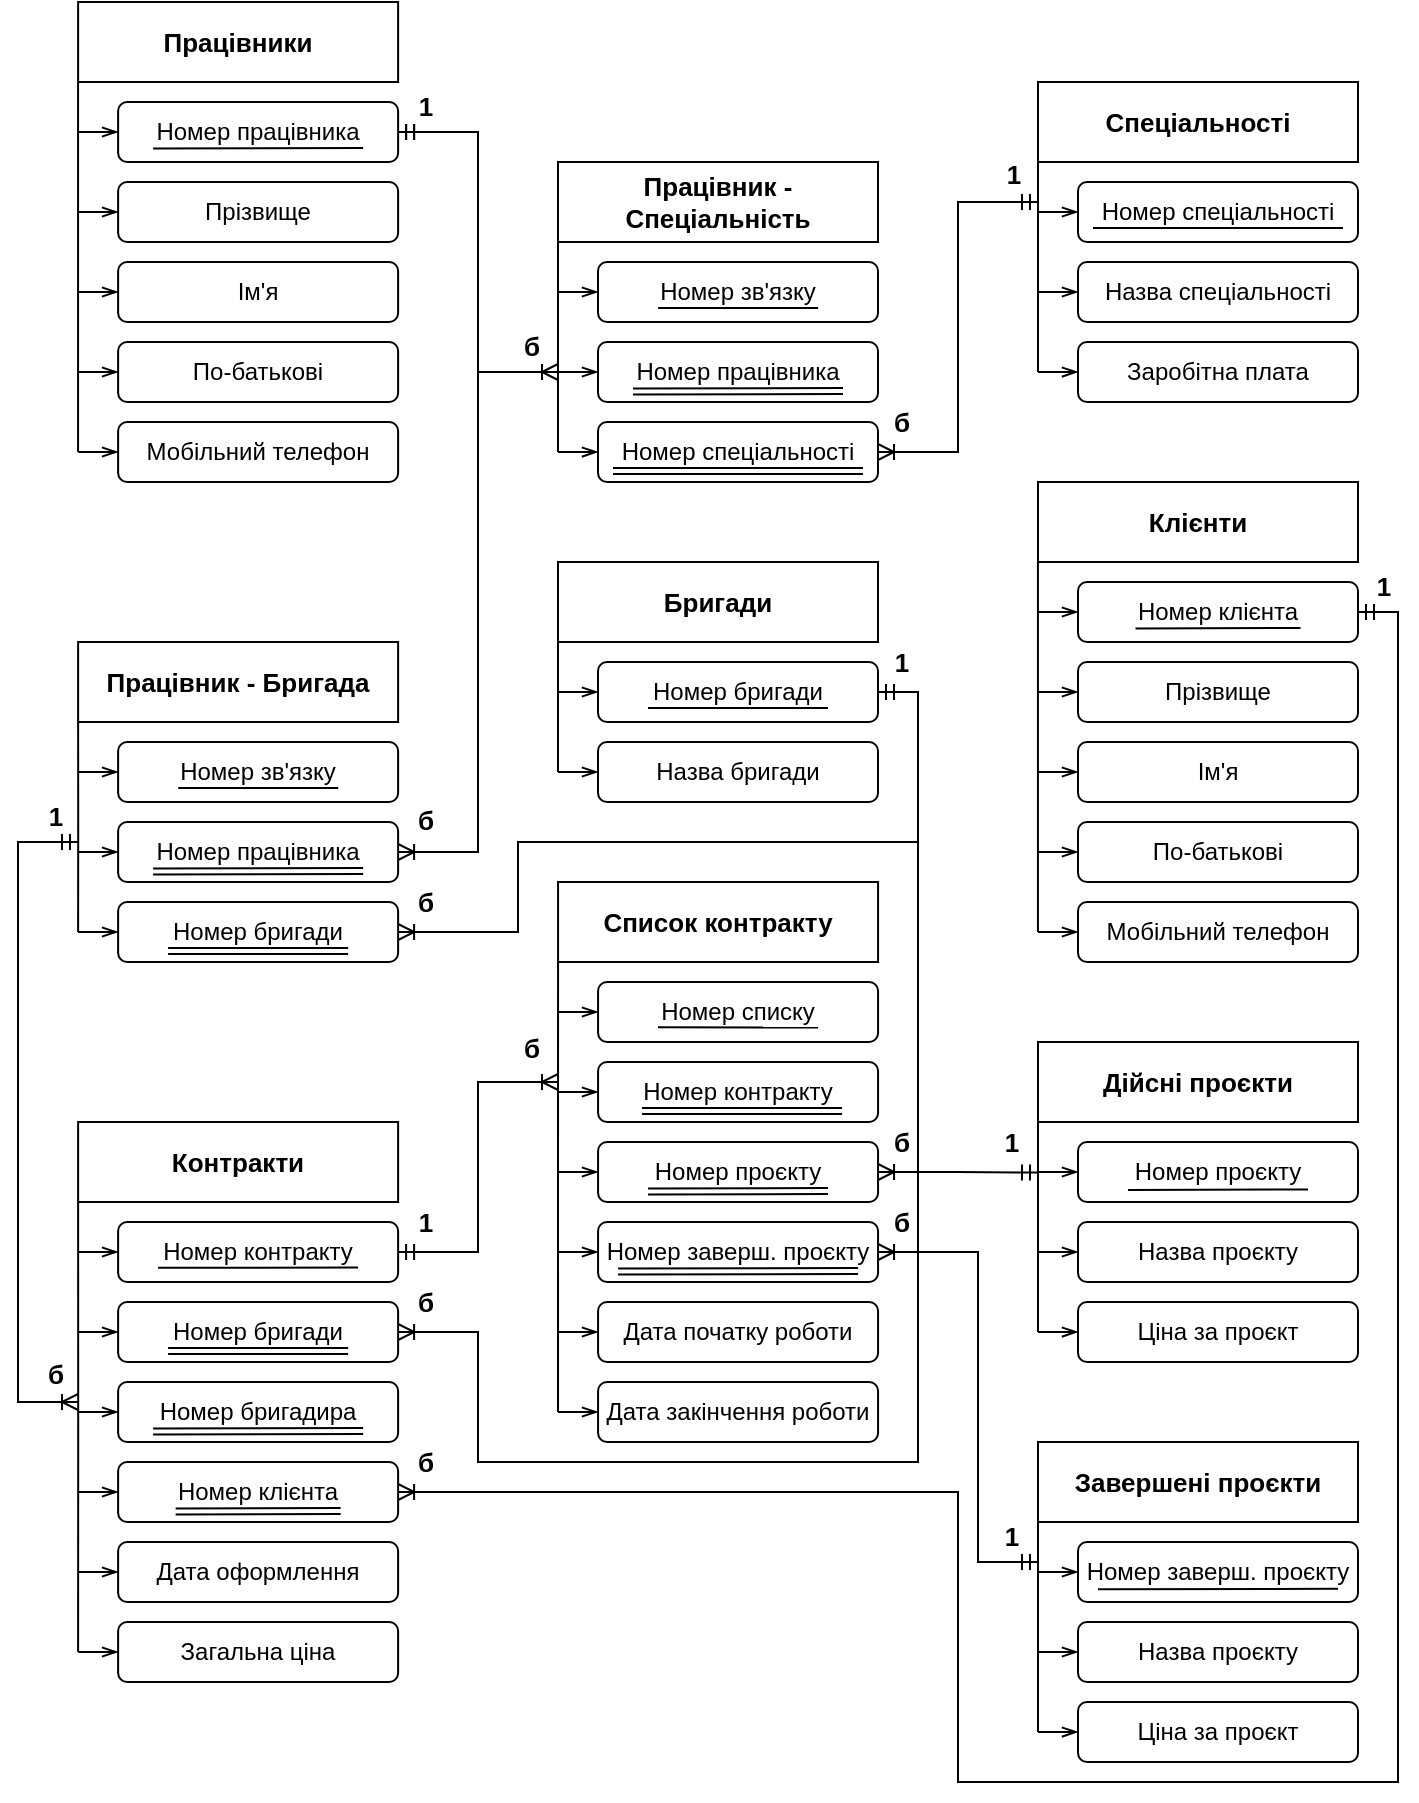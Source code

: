 <mxfile version="22.1.0" type="device">
  <diagram name="Страница — 1" id="eYkond1HZFH2eVywNNJw">
    <mxGraphModel dx="1183" dy="620" grid="1" gridSize="10" guides="1" tooltips="1" connect="1" arrows="1" fold="1" page="1" pageScale="1" pageWidth="827" pageHeight="1169" math="0" shadow="0">
      <root>
        <mxCell id="0" />
        <mxCell id="1" parent="0" />
        <mxCell id="aQD4BK5ffvHSCDFQBREc-1" style="edgeStyle=orthogonalEdgeStyle;rounded=0;orthogonalLoop=1;jettySize=auto;html=1;endArrow=none;endFill=0;" edge="1" parent="1">
          <mxGeometry relative="1" as="geometry">
            <mxPoint x="80.03" y="265" as="targetPoint" />
            <mxPoint x="80.03" y="80" as="sourcePoint" />
          </mxGeometry>
        </mxCell>
        <mxCell id="aQD4BK5ffvHSCDFQBREc-2" value="&lt;span style=&quot;font-size: 13px;&quot;&gt;&lt;b&gt;Працівники&lt;/b&gt;&lt;/span&gt;" style="rounded=0;whiteSpace=wrap;html=1;" vertex="1" parent="1">
          <mxGeometry x="80.06" y="40" width="160" height="40" as="geometry" />
        </mxCell>
        <mxCell id="aQD4BK5ffvHSCDFQBREc-3" style="edgeStyle=orthogonalEdgeStyle;rounded=0;orthogonalLoop=1;jettySize=auto;html=1;exitX=0;exitY=0.5;exitDx=0;exitDy=0;startArrow=openThin;startFill=0;endArrow=none;endFill=0;" edge="1" parent="1" source="aQD4BK5ffvHSCDFQBREc-4">
          <mxGeometry relative="1" as="geometry">
            <mxPoint x="80.06" y="105" as="targetPoint" />
          </mxGeometry>
        </mxCell>
        <mxCell id="aQD4BK5ffvHSCDFQBREc-152" style="edgeStyle=orthogonalEdgeStyle;rounded=0;orthogonalLoop=1;jettySize=auto;html=1;exitX=1;exitY=0.5;exitDx=0;exitDy=0;endArrow=ERoneToMany;endFill=0;startArrow=ERmandOne;startFill=0;" edge="1" parent="1" source="aQD4BK5ffvHSCDFQBREc-4">
          <mxGeometry relative="1" as="geometry">
            <mxPoint x="320" y="225" as="targetPoint" />
            <Array as="points">
              <mxPoint x="280" y="105" />
              <mxPoint x="280" y="225" />
            </Array>
          </mxGeometry>
        </mxCell>
        <mxCell id="aQD4BK5ffvHSCDFQBREc-167" style="edgeStyle=orthogonalEdgeStyle;rounded=0;orthogonalLoop=1;jettySize=auto;html=1;exitX=1;exitY=0.5;exitDx=0;exitDy=0;entryX=1;entryY=0.5;entryDx=0;entryDy=0;endArrow=ERoneToMany;endFill=0;startArrow=ERmandOne;startFill=0;" edge="1" parent="1" source="aQD4BK5ffvHSCDFQBREc-4" target="aQD4BK5ffvHSCDFQBREc-140">
          <mxGeometry relative="1" as="geometry">
            <Array as="points">
              <mxPoint x="280" y="105" />
              <mxPoint x="280" y="465" />
            </Array>
          </mxGeometry>
        </mxCell>
        <mxCell id="aQD4BK5ffvHSCDFQBREc-4" value="Номер працівника" style="rounded=1;whiteSpace=wrap;html=1;" vertex="1" parent="1">
          <mxGeometry x="100.06" y="90" width="140" height="30" as="geometry" />
        </mxCell>
        <mxCell id="aQD4BK5ffvHSCDFQBREc-5" style="edgeStyle=orthogonalEdgeStyle;rounded=0;orthogonalLoop=1;jettySize=auto;html=1;exitX=0;exitY=0.5;exitDx=0;exitDy=0;endArrow=none;endFill=0;startArrow=openThin;startFill=0;" edge="1" parent="1" source="aQD4BK5ffvHSCDFQBREc-6">
          <mxGeometry relative="1" as="geometry">
            <mxPoint x="80.06" y="145" as="targetPoint" />
          </mxGeometry>
        </mxCell>
        <mxCell id="aQD4BK5ffvHSCDFQBREc-6" value="Прізвище" style="rounded=1;whiteSpace=wrap;html=1;" vertex="1" parent="1">
          <mxGeometry x="100.06" y="130" width="140" height="30" as="geometry" />
        </mxCell>
        <mxCell id="aQD4BK5ffvHSCDFQBREc-7" style="edgeStyle=orthogonalEdgeStyle;rounded=0;orthogonalLoop=1;jettySize=auto;html=1;exitX=0;exitY=0.5;exitDx=0;exitDy=0;endArrow=none;endFill=0;startArrow=openThin;startFill=0;" edge="1" parent="1" source="aQD4BK5ffvHSCDFQBREc-8">
          <mxGeometry relative="1" as="geometry">
            <mxPoint x="80.03" y="185.276" as="targetPoint" />
          </mxGeometry>
        </mxCell>
        <mxCell id="aQD4BK5ffvHSCDFQBREc-8" value="Ім&#39;я" style="rounded=1;whiteSpace=wrap;html=1;" vertex="1" parent="1">
          <mxGeometry x="100.06" y="170" width="140" height="30" as="geometry" />
        </mxCell>
        <mxCell id="aQD4BK5ffvHSCDFQBREc-9" style="edgeStyle=orthogonalEdgeStyle;rounded=0;orthogonalLoop=1;jettySize=auto;html=1;exitX=0;exitY=0.5;exitDx=0;exitDy=0;startArrow=openThin;startFill=0;endArrow=none;endFill=0;" edge="1" parent="1" source="aQD4BK5ffvHSCDFQBREc-10">
          <mxGeometry relative="1" as="geometry">
            <mxPoint x="80.06" y="225.276" as="targetPoint" />
          </mxGeometry>
        </mxCell>
        <mxCell id="aQD4BK5ffvHSCDFQBREc-10" value="По-батькові" style="rounded=1;whiteSpace=wrap;html=1;" vertex="1" parent="1">
          <mxGeometry x="100.06" y="210" width="140" height="30" as="geometry" />
        </mxCell>
        <mxCell id="aQD4BK5ffvHSCDFQBREc-11" style="edgeStyle=orthogonalEdgeStyle;rounded=0;orthogonalLoop=1;jettySize=auto;html=1;exitX=0;exitY=0.5;exitDx=0;exitDy=0;startArrow=openThin;startFill=0;endArrow=none;endFill=0;" edge="1" parent="1">
          <mxGeometry relative="1" as="geometry">
            <mxPoint x="80.06" y="265.276" as="targetPoint" />
            <mxPoint x="100.06" y="265" as="sourcePoint" />
          </mxGeometry>
        </mxCell>
        <mxCell id="aQD4BK5ffvHSCDFQBREc-14" value="Мобільний телефон" style="rounded=1;whiteSpace=wrap;html=1;" vertex="1" parent="1">
          <mxGeometry x="100.06" y="250" width="140" height="30" as="geometry" />
        </mxCell>
        <mxCell id="aQD4BK5ffvHSCDFQBREc-17" value="" style="endArrow=none;html=1;rounded=0;" edge="1" parent="1">
          <mxGeometry width="50" height="50" relative="1" as="geometry">
            <mxPoint x="117.56" y="113.23" as="sourcePoint" />
            <mxPoint x="222.56" y="113" as="targetPoint" />
          </mxGeometry>
        </mxCell>
        <mxCell id="aQD4BK5ffvHSCDFQBREc-19" style="edgeStyle=orthogonalEdgeStyle;rounded=0;orthogonalLoop=1;jettySize=auto;html=1;exitX=0;exitY=1;exitDx=0;exitDy=0;endArrow=none;endFill=0;" edge="1" parent="1" source="aQD4BK5ffvHSCDFQBREc-20">
          <mxGeometry relative="1" as="geometry">
            <mxPoint x="320.0" y="425" as="targetPoint" />
            <mxPoint x="320.0" y="355" as="sourcePoint" />
          </mxGeometry>
        </mxCell>
        <mxCell id="aQD4BK5ffvHSCDFQBREc-20" value="&lt;font size=&quot;1&quot; style=&quot;&quot;&gt;&lt;b style=&quot;font-size: 13px;&quot;&gt;Бригади&lt;/b&gt;&lt;/font&gt;" style="rounded=0;whiteSpace=wrap;html=1;" vertex="1" parent="1">
          <mxGeometry x="320.0" y="320" width="160" height="40" as="geometry" />
        </mxCell>
        <mxCell id="aQD4BK5ffvHSCDFQBREc-21" style="edgeStyle=orthogonalEdgeStyle;rounded=0;orthogonalLoop=1;jettySize=auto;html=1;exitX=0;exitY=0.5;exitDx=0;exitDy=0;startArrow=openThin;startFill=0;endArrow=none;endFill=0;" edge="1" parent="1" source="aQD4BK5ffvHSCDFQBREc-22">
          <mxGeometry relative="1" as="geometry">
            <mxPoint x="320.0" y="385" as="targetPoint" />
          </mxGeometry>
        </mxCell>
        <mxCell id="aQD4BK5ffvHSCDFQBREc-22" value="Номер бригади" style="rounded=1;whiteSpace=wrap;html=1;" vertex="1" parent="1">
          <mxGeometry x="340.0" y="370" width="140" height="30" as="geometry" />
        </mxCell>
        <mxCell id="aQD4BK5ffvHSCDFQBREc-23" style="edgeStyle=orthogonalEdgeStyle;rounded=0;orthogonalLoop=1;jettySize=auto;html=1;exitX=0;exitY=0.5;exitDx=0;exitDy=0;endArrow=none;endFill=0;startArrow=openThin;startFill=0;" edge="1" parent="1" source="aQD4BK5ffvHSCDFQBREc-24">
          <mxGeometry relative="1" as="geometry">
            <mxPoint x="320.0" y="425" as="targetPoint" />
          </mxGeometry>
        </mxCell>
        <mxCell id="aQD4BK5ffvHSCDFQBREc-24" value="Назва бригади" style="rounded=1;whiteSpace=wrap;html=1;" vertex="1" parent="1">
          <mxGeometry x="340.0" y="410" width="140" height="30" as="geometry" />
        </mxCell>
        <mxCell id="aQD4BK5ffvHSCDFQBREc-25" value="" style="endArrow=none;html=1;rounded=0;" edge="1" parent="1">
          <mxGeometry width="50" height="50" relative="1" as="geometry">
            <mxPoint x="365.01" y="393" as="sourcePoint" />
            <mxPoint x="455" y="393" as="targetPoint" />
          </mxGeometry>
        </mxCell>
        <mxCell id="aQD4BK5ffvHSCDFQBREc-27" style="edgeStyle=orthogonalEdgeStyle;rounded=0;orthogonalLoop=1;jettySize=auto;html=1;endArrow=none;endFill=0;" edge="1" parent="1">
          <mxGeometry relative="1" as="geometry">
            <mxPoint x="559.97" y="505" as="targetPoint" />
            <mxPoint x="559.97" y="320" as="sourcePoint" />
          </mxGeometry>
        </mxCell>
        <mxCell id="aQD4BK5ffvHSCDFQBREc-28" value="&lt;span style=&quot;font-size: 13px;&quot;&gt;&lt;b&gt;Клієнти&lt;/b&gt;&lt;/span&gt;" style="rounded=0;whiteSpace=wrap;html=1;" vertex="1" parent="1">
          <mxGeometry x="560" y="280" width="160" height="40" as="geometry" />
        </mxCell>
        <mxCell id="aQD4BK5ffvHSCDFQBREc-29" style="edgeStyle=orthogonalEdgeStyle;rounded=0;orthogonalLoop=1;jettySize=auto;html=1;exitX=0;exitY=0.5;exitDx=0;exitDy=0;startArrow=openThin;startFill=0;endArrow=none;endFill=0;" edge="1" source="aQD4BK5ffvHSCDFQBREc-30" parent="1">
          <mxGeometry relative="1" as="geometry">
            <mxPoint x="560" y="345" as="targetPoint" />
          </mxGeometry>
        </mxCell>
        <mxCell id="aQD4BK5ffvHSCDFQBREc-30" value="Номер клієнта" style="rounded=1;whiteSpace=wrap;html=1;" vertex="1" parent="1">
          <mxGeometry x="580" y="330" width="140" height="30" as="geometry" />
        </mxCell>
        <mxCell id="aQD4BK5ffvHSCDFQBREc-31" style="edgeStyle=orthogonalEdgeStyle;rounded=0;orthogonalLoop=1;jettySize=auto;html=1;exitX=0;exitY=0.5;exitDx=0;exitDy=0;endArrow=none;endFill=0;startArrow=openThin;startFill=0;" edge="1" source="aQD4BK5ffvHSCDFQBREc-32" parent="1">
          <mxGeometry relative="1" as="geometry">
            <mxPoint x="560" y="385" as="targetPoint" />
          </mxGeometry>
        </mxCell>
        <mxCell id="aQD4BK5ffvHSCDFQBREc-32" value="Прізвище" style="rounded=1;whiteSpace=wrap;html=1;" vertex="1" parent="1">
          <mxGeometry x="580" y="370" width="140" height="30" as="geometry" />
        </mxCell>
        <mxCell id="aQD4BK5ffvHSCDFQBREc-33" style="edgeStyle=orthogonalEdgeStyle;rounded=0;orthogonalLoop=1;jettySize=auto;html=1;exitX=0;exitY=0.5;exitDx=0;exitDy=0;endArrow=none;endFill=0;startArrow=openThin;startFill=0;" edge="1" source="aQD4BK5ffvHSCDFQBREc-34" parent="1">
          <mxGeometry relative="1" as="geometry">
            <mxPoint x="559.97" y="425.276" as="targetPoint" />
          </mxGeometry>
        </mxCell>
        <mxCell id="aQD4BK5ffvHSCDFQBREc-34" value="Ім&#39;я" style="rounded=1;whiteSpace=wrap;html=1;" vertex="1" parent="1">
          <mxGeometry x="580" y="410" width="140" height="30" as="geometry" />
        </mxCell>
        <mxCell id="aQD4BK5ffvHSCDFQBREc-35" style="edgeStyle=orthogonalEdgeStyle;rounded=0;orthogonalLoop=1;jettySize=auto;html=1;exitX=0;exitY=0.5;exitDx=0;exitDy=0;startArrow=openThin;startFill=0;endArrow=none;endFill=0;" edge="1" source="aQD4BK5ffvHSCDFQBREc-36" parent="1">
          <mxGeometry relative="1" as="geometry">
            <mxPoint x="560" y="465.276" as="targetPoint" />
          </mxGeometry>
        </mxCell>
        <mxCell id="aQD4BK5ffvHSCDFQBREc-36" value="По-батькові" style="rounded=1;whiteSpace=wrap;html=1;" vertex="1" parent="1">
          <mxGeometry x="580" y="450" width="140" height="30" as="geometry" />
        </mxCell>
        <mxCell id="aQD4BK5ffvHSCDFQBREc-37" style="edgeStyle=orthogonalEdgeStyle;rounded=0;orthogonalLoop=1;jettySize=auto;html=1;exitX=0;exitY=0.5;exitDx=0;exitDy=0;startArrow=openThin;startFill=0;endArrow=none;endFill=0;" edge="1" parent="1">
          <mxGeometry relative="1" as="geometry">
            <mxPoint x="560" y="505.276" as="targetPoint" />
            <mxPoint x="580" y="505" as="sourcePoint" />
          </mxGeometry>
        </mxCell>
        <mxCell id="aQD4BK5ffvHSCDFQBREc-38" value="Мобільний телефон" style="rounded=1;whiteSpace=wrap;html=1;" vertex="1" parent="1">
          <mxGeometry x="580" y="490" width="140" height="30" as="geometry" />
        </mxCell>
        <mxCell id="aQD4BK5ffvHSCDFQBREc-39" value="" style="endArrow=none;html=1;rounded=0;" edge="1" parent="1">
          <mxGeometry width="50" height="50" relative="1" as="geometry">
            <mxPoint x="608.75" y="353.23" as="sourcePoint" />
            <mxPoint x="691.25" y="353" as="targetPoint" />
          </mxGeometry>
        </mxCell>
        <mxCell id="aQD4BK5ffvHSCDFQBREc-40" style="edgeStyle=orthogonalEdgeStyle;rounded=0;orthogonalLoop=1;jettySize=auto;html=1;exitX=0;exitY=1;exitDx=0;exitDy=0;endArrow=none;endFill=0;" edge="1" source="aQD4BK5ffvHSCDFQBREc-41" parent="1">
          <mxGeometry relative="1" as="geometry">
            <mxPoint x="560" y="225" as="targetPoint" />
            <mxPoint x="560" y="115" as="sourcePoint" />
          </mxGeometry>
        </mxCell>
        <mxCell id="aQD4BK5ffvHSCDFQBREc-41" value="&lt;font size=&quot;1&quot; style=&quot;&quot;&gt;&lt;b style=&quot;font-size: 13px;&quot;&gt;Спеціальності&lt;/b&gt;&lt;/font&gt;" style="rounded=0;whiteSpace=wrap;html=1;" vertex="1" parent="1">
          <mxGeometry x="560.0" y="80" width="160" height="40" as="geometry" />
        </mxCell>
        <mxCell id="aQD4BK5ffvHSCDFQBREc-42" style="edgeStyle=orthogonalEdgeStyle;rounded=0;orthogonalLoop=1;jettySize=auto;html=1;exitX=0;exitY=0.5;exitDx=0;exitDy=0;startArrow=openThin;startFill=0;endArrow=none;endFill=0;" edge="1" source="aQD4BK5ffvHSCDFQBREc-43" parent="1">
          <mxGeometry relative="1" as="geometry">
            <mxPoint x="560.0" y="145" as="targetPoint" />
          </mxGeometry>
        </mxCell>
        <mxCell id="aQD4BK5ffvHSCDFQBREc-43" value="Номер спеціальності" style="rounded=1;whiteSpace=wrap;html=1;" vertex="1" parent="1">
          <mxGeometry x="580.0" y="130" width="140" height="30" as="geometry" />
        </mxCell>
        <mxCell id="aQD4BK5ffvHSCDFQBREc-44" style="edgeStyle=orthogonalEdgeStyle;rounded=0;orthogonalLoop=1;jettySize=auto;html=1;exitX=0;exitY=0.5;exitDx=0;exitDy=0;endArrow=none;endFill=0;startArrow=openThin;startFill=0;" edge="1" source="aQD4BK5ffvHSCDFQBREc-45" parent="1">
          <mxGeometry relative="1" as="geometry">
            <mxPoint x="560.0" y="185" as="targetPoint" />
          </mxGeometry>
        </mxCell>
        <mxCell id="aQD4BK5ffvHSCDFQBREc-45" value="Назва спеціальності" style="rounded=1;whiteSpace=wrap;html=1;" vertex="1" parent="1">
          <mxGeometry x="580.0" y="170" width="140" height="30" as="geometry" />
        </mxCell>
        <mxCell id="aQD4BK5ffvHSCDFQBREc-46" value="" style="endArrow=none;html=1;rounded=0;" edge="1" parent="1">
          <mxGeometry width="50" height="50" relative="1" as="geometry">
            <mxPoint x="587.5" y="153" as="sourcePoint" />
            <mxPoint x="712.5" y="153" as="targetPoint" />
          </mxGeometry>
        </mxCell>
        <mxCell id="aQD4BK5ffvHSCDFQBREc-48" style="edgeStyle=orthogonalEdgeStyle;rounded=0;orthogonalLoop=1;jettySize=auto;html=1;exitX=0;exitY=0.5;exitDx=0;exitDy=0;endArrow=none;endFill=0;startArrow=openThin;startFill=0;" edge="1" parent="1" source="aQD4BK5ffvHSCDFQBREc-47">
          <mxGeometry relative="1" as="geometry">
            <mxPoint x="560" y="225.048" as="targetPoint" />
          </mxGeometry>
        </mxCell>
        <mxCell id="aQD4BK5ffvHSCDFQBREc-47" value="Заробітна плата" style="rounded=1;whiteSpace=wrap;html=1;" vertex="1" parent="1">
          <mxGeometry x="580.0" y="210" width="140" height="30" as="geometry" />
        </mxCell>
        <mxCell id="aQD4BK5ffvHSCDFQBREc-49" style="edgeStyle=orthogonalEdgeStyle;rounded=0;orthogonalLoop=1;jettySize=auto;html=1;endArrow=none;endFill=0;exitX=0;exitY=1;exitDx=0;exitDy=0;" edge="1" parent="1" source="aQD4BK5ffvHSCDFQBREc-50">
          <mxGeometry relative="1" as="geometry">
            <mxPoint x="80.05" y="865" as="targetPoint" />
            <mxPoint x="80.03" y="635" as="sourcePoint" />
          </mxGeometry>
        </mxCell>
        <mxCell id="aQD4BK5ffvHSCDFQBREc-50" value="&lt;span style=&quot;font-size: 13px;&quot;&gt;&lt;b&gt;Контракти&lt;/b&gt;&lt;/span&gt;" style="rounded=0;whiteSpace=wrap;html=1;" vertex="1" parent="1">
          <mxGeometry x="80.06" y="600" width="160" height="40" as="geometry" />
        </mxCell>
        <mxCell id="aQD4BK5ffvHSCDFQBREc-51" style="edgeStyle=orthogonalEdgeStyle;rounded=0;orthogonalLoop=1;jettySize=auto;html=1;exitX=0;exitY=0.5;exitDx=0;exitDy=0;startArrow=openThin;startFill=0;endArrow=none;endFill=0;" edge="1" source="aQD4BK5ffvHSCDFQBREc-52" parent="1">
          <mxGeometry relative="1" as="geometry">
            <mxPoint x="80.06" y="665" as="targetPoint" />
          </mxGeometry>
        </mxCell>
        <mxCell id="aQD4BK5ffvHSCDFQBREc-171" style="edgeStyle=orthogonalEdgeStyle;rounded=0;orthogonalLoop=1;jettySize=auto;html=1;exitX=1;exitY=0.5;exitDx=0;exitDy=0;endArrow=ERoneToMany;endFill=0;startArrow=ERmandOne;startFill=0;" edge="1" parent="1" source="aQD4BK5ffvHSCDFQBREc-52">
          <mxGeometry relative="1" as="geometry">
            <mxPoint x="320" y="580" as="targetPoint" />
            <Array as="points">
              <mxPoint x="280" y="665" />
              <mxPoint x="280" y="580" />
            </Array>
          </mxGeometry>
        </mxCell>
        <mxCell id="aQD4BK5ffvHSCDFQBREc-52" value="Номер контракту" style="rounded=1;whiteSpace=wrap;html=1;" vertex="1" parent="1">
          <mxGeometry x="100.06" y="650" width="140" height="30" as="geometry" />
        </mxCell>
        <mxCell id="aQD4BK5ffvHSCDFQBREc-53" style="edgeStyle=orthogonalEdgeStyle;rounded=0;orthogonalLoop=1;jettySize=auto;html=1;exitX=0;exitY=0.5;exitDx=0;exitDy=0;endArrow=none;endFill=0;startArrow=openThin;startFill=0;" edge="1" source="aQD4BK5ffvHSCDFQBREc-54" parent="1">
          <mxGeometry relative="1" as="geometry">
            <mxPoint x="80.06" y="705" as="targetPoint" />
          </mxGeometry>
        </mxCell>
        <mxCell id="aQD4BK5ffvHSCDFQBREc-169" style="edgeStyle=orthogonalEdgeStyle;rounded=0;orthogonalLoop=1;jettySize=auto;html=1;startArrow=ERoneToMany;startFill=0;endArrow=ERmandOne;endFill=0;" edge="1" parent="1">
          <mxGeometry relative="1" as="geometry">
            <mxPoint x="80" y="460" as="targetPoint" />
            <mxPoint x="80" y="740" as="sourcePoint" />
            <Array as="points">
              <mxPoint x="50" y="740" />
              <mxPoint x="50" y="460" />
            </Array>
          </mxGeometry>
        </mxCell>
        <mxCell id="aQD4BK5ffvHSCDFQBREc-170" style="edgeStyle=orthogonalEdgeStyle;rounded=0;orthogonalLoop=1;jettySize=auto;html=1;exitX=1;exitY=0.5;exitDx=0;exitDy=0;endArrow=ERmandOne;endFill=0;startArrow=ERoneToMany;startFill=0;entryX=1;entryY=0.5;entryDx=0;entryDy=0;" edge="1" parent="1" source="aQD4BK5ffvHSCDFQBREc-54" target="aQD4BK5ffvHSCDFQBREc-22">
          <mxGeometry relative="1" as="geometry">
            <mxPoint x="320" y="380" as="targetPoint" />
            <Array as="points">
              <mxPoint x="280" y="705" />
              <mxPoint x="280" y="770" />
              <mxPoint x="500" y="770" />
              <mxPoint x="500" y="385" />
            </Array>
          </mxGeometry>
        </mxCell>
        <mxCell id="aQD4BK5ffvHSCDFQBREc-54" value="Номер бригади" style="rounded=1;whiteSpace=wrap;html=1;" vertex="1" parent="1">
          <mxGeometry x="100.06" y="690" width="140" height="30" as="geometry" />
        </mxCell>
        <mxCell id="aQD4BK5ffvHSCDFQBREc-55" style="edgeStyle=orthogonalEdgeStyle;rounded=0;orthogonalLoop=1;jettySize=auto;html=1;exitX=0;exitY=0.5;exitDx=0;exitDy=0;endArrow=none;endFill=0;startArrow=openThin;startFill=0;" edge="1" source="aQD4BK5ffvHSCDFQBREc-56" parent="1">
          <mxGeometry relative="1" as="geometry">
            <mxPoint x="80.03" y="745.276" as="targetPoint" />
          </mxGeometry>
        </mxCell>
        <mxCell id="aQD4BK5ffvHSCDFQBREc-56" value="Номер бригадира" style="rounded=1;whiteSpace=wrap;html=1;" vertex="1" parent="1">
          <mxGeometry x="100.06" y="730" width="140" height="30" as="geometry" />
        </mxCell>
        <mxCell id="aQD4BK5ffvHSCDFQBREc-57" style="edgeStyle=orthogonalEdgeStyle;rounded=0;orthogonalLoop=1;jettySize=auto;html=1;exitX=0;exitY=0.5;exitDx=0;exitDy=0;startArrow=openThin;startFill=0;endArrow=none;endFill=0;" edge="1" source="aQD4BK5ffvHSCDFQBREc-58" parent="1">
          <mxGeometry relative="1" as="geometry">
            <mxPoint x="80.06" y="785.276" as="targetPoint" />
          </mxGeometry>
        </mxCell>
        <mxCell id="aQD4BK5ffvHSCDFQBREc-175" style="edgeStyle=orthogonalEdgeStyle;rounded=0;orthogonalLoop=1;jettySize=auto;html=1;exitX=1;exitY=0.5;exitDx=0;exitDy=0;entryX=1;entryY=0.5;entryDx=0;entryDy=0;startArrow=ERoneToMany;startFill=0;endArrow=ERmandOne;endFill=0;" edge="1" parent="1" source="aQD4BK5ffvHSCDFQBREc-58" target="aQD4BK5ffvHSCDFQBREc-30">
          <mxGeometry relative="1" as="geometry">
            <Array as="points">
              <mxPoint x="520" y="785" />
              <mxPoint x="520" y="930" />
              <mxPoint x="740" y="930" />
              <mxPoint x="740" y="345" />
            </Array>
          </mxGeometry>
        </mxCell>
        <mxCell id="aQD4BK5ffvHSCDFQBREc-58" value="Номер клієнта" style="rounded=1;whiteSpace=wrap;html=1;" vertex="1" parent="1">
          <mxGeometry x="100.06" y="770" width="140" height="30" as="geometry" />
        </mxCell>
        <mxCell id="aQD4BK5ffvHSCDFQBREc-59" style="edgeStyle=orthogonalEdgeStyle;rounded=0;orthogonalLoop=1;jettySize=auto;html=1;exitX=0;exitY=0.5;exitDx=0;exitDy=0;startArrow=openThin;startFill=0;endArrow=none;endFill=0;" edge="1" parent="1">
          <mxGeometry relative="1" as="geometry">
            <mxPoint x="80.06" y="825.276" as="targetPoint" />
            <mxPoint x="100.06" y="825" as="sourcePoint" />
          </mxGeometry>
        </mxCell>
        <mxCell id="aQD4BK5ffvHSCDFQBREc-60" value="Дата оформлення" style="rounded=1;whiteSpace=wrap;html=1;" vertex="1" parent="1">
          <mxGeometry x="100.06" y="810" width="140" height="30" as="geometry" />
        </mxCell>
        <mxCell id="aQD4BK5ffvHSCDFQBREc-61" value="" style="endArrow=none;html=1;rounded=0;" edge="1" parent="1">
          <mxGeometry width="50" height="50" relative="1" as="geometry">
            <mxPoint x="120.06" y="672.83" as="sourcePoint" />
            <mxPoint x="220.06" y="672.8" as="targetPoint" />
          </mxGeometry>
        </mxCell>
        <mxCell id="aQD4BK5ffvHSCDFQBREc-62" value="" style="endArrow=none;html=1;rounded=0;" edge="1" parent="1">
          <mxGeometry width="50" height="50" relative="1" as="geometry">
            <mxPoint x="125.06" y="713" as="sourcePoint" />
            <mxPoint x="215.05" y="713" as="targetPoint" />
          </mxGeometry>
        </mxCell>
        <mxCell id="aQD4BK5ffvHSCDFQBREc-63" value="" style="endArrow=none;html=1;rounded=0;" edge="1" parent="1">
          <mxGeometry width="50" height="50" relative="1" as="geometry">
            <mxPoint x="125.06" y="716" as="sourcePoint" />
            <mxPoint x="215.05" y="716" as="targetPoint" />
          </mxGeometry>
        </mxCell>
        <mxCell id="aQD4BK5ffvHSCDFQBREc-64" value="" style="endArrow=none;html=1;rounded=0;" edge="1" parent="1">
          <mxGeometry width="50" height="50" relative="1" as="geometry">
            <mxPoint x="117.56" y="753.23" as="sourcePoint" />
            <mxPoint x="222.56" y="753" as="targetPoint" />
          </mxGeometry>
        </mxCell>
        <mxCell id="aQD4BK5ffvHSCDFQBREc-65" value="" style="endArrow=none;html=1;rounded=0;" edge="1" parent="1">
          <mxGeometry width="50" height="50" relative="1" as="geometry">
            <mxPoint x="117.56" y="756.23" as="sourcePoint" />
            <mxPoint x="222.56" y="756" as="targetPoint" />
          </mxGeometry>
        </mxCell>
        <mxCell id="aQD4BK5ffvHSCDFQBREc-66" value="" style="endArrow=none;html=1;rounded=0;" edge="1" parent="1">
          <mxGeometry width="50" height="50" relative="1" as="geometry">
            <mxPoint x="128.81" y="793.23" as="sourcePoint" />
            <mxPoint x="211.31" y="793" as="targetPoint" />
          </mxGeometry>
        </mxCell>
        <mxCell id="aQD4BK5ffvHSCDFQBREc-67" value="" style="endArrow=none;html=1;rounded=0;" edge="1" parent="1">
          <mxGeometry width="50" height="50" relative="1" as="geometry">
            <mxPoint x="128.81" y="796.23" as="sourcePoint" />
            <mxPoint x="211.31" y="796" as="targetPoint" />
          </mxGeometry>
        </mxCell>
        <mxCell id="aQD4BK5ffvHSCDFQBREc-70" style="edgeStyle=orthogonalEdgeStyle;rounded=0;orthogonalLoop=1;jettySize=auto;html=1;exitX=0;exitY=0.5;exitDx=0;exitDy=0;endArrow=none;endFill=0;startArrow=openThin;startFill=0;" edge="1" parent="1" source="aQD4BK5ffvHSCDFQBREc-68">
          <mxGeometry relative="1" as="geometry">
            <mxPoint x="80.05" y="865.2" as="targetPoint" />
          </mxGeometry>
        </mxCell>
        <mxCell id="aQD4BK5ffvHSCDFQBREc-68" value="Загальна ціна" style="rounded=1;whiteSpace=wrap;html=1;" vertex="1" parent="1">
          <mxGeometry x="100.06" y="850" width="140" height="30" as="geometry" />
        </mxCell>
        <mxCell id="aQD4BK5ffvHSCDFQBREc-71" style="edgeStyle=orthogonalEdgeStyle;rounded=0;orthogonalLoop=1;jettySize=auto;html=1;endArrow=none;endFill=0;exitX=0;exitY=1;exitDx=0;exitDy=0;" edge="1" source="aQD4BK5ffvHSCDFQBREc-72" parent="1">
          <mxGeometry relative="1" as="geometry">
            <mxPoint x="320.02" y="745" as="targetPoint" />
            <mxPoint x="320" y="515" as="sourcePoint" />
          </mxGeometry>
        </mxCell>
        <mxCell id="aQD4BK5ffvHSCDFQBREc-72" value="&lt;span style=&quot;font-size: 13px;&quot;&gt;&lt;b&gt;Список контракту&lt;/b&gt;&lt;/span&gt;" style="rounded=0;whiteSpace=wrap;html=1;" vertex="1" parent="1">
          <mxGeometry x="320.03" y="480" width="160" height="40" as="geometry" />
        </mxCell>
        <mxCell id="aQD4BK5ffvHSCDFQBREc-73" style="edgeStyle=orthogonalEdgeStyle;rounded=0;orthogonalLoop=1;jettySize=auto;html=1;exitX=0;exitY=0.5;exitDx=0;exitDy=0;startArrow=openThin;startFill=0;endArrow=none;endFill=0;" edge="1" source="aQD4BK5ffvHSCDFQBREc-74" parent="1">
          <mxGeometry relative="1" as="geometry">
            <mxPoint x="320.03" y="545" as="targetPoint" />
          </mxGeometry>
        </mxCell>
        <mxCell id="aQD4BK5ffvHSCDFQBREc-74" value="Номер списку" style="rounded=1;whiteSpace=wrap;html=1;" vertex="1" parent="1">
          <mxGeometry x="340.03" y="530" width="140" height="30" as="geometry" />
        </mxCell>
        <mxCell id="aQD4BK5ffvHSCDFQBREc-75" style="edgeStyle=orthogonalEdgeStyle;rounded=0;orthogonalLoop=1;jettySize=auto;html=1;exitX=0;exitY=0.5;exitDx=0;exitDy=0;endArrow=none;endFill=0;startArrow=openThin;startFill=0;" edge="1" source="aQD4BK5ffvHSCDFQBREc-76" parent="1">
          <mxGeometry relative="1" as="geometry">
            <mxPoint x="320.03" y="585" as="targetPoint" />
          </mxGeometry>
        </mxCell>
        <mxCell id="aQD4BK5ffvHSCDFQBREc-76" value="Номер контракту" style="rounded=1;whiteSpace=wrap;html=1;" vertex="1" parent="1">
          <mxGeometry x="340.03" y="570" width="140" height="30" as="geometry" />
        </mxCell>
        <mxCell id="aQD4BK5ffvHSCDFQBREc-77" style="edgeStyle=orthogonalEdgeStyle;rounded=0;orthogonalLoop=1;jettySize=auto;html=1;exitX=0;exitY=0.5;exitDx=0;exitDy=0;endArrow=none;endFill=0;startArrow=openThin;startFill=0;" edge="1" source="aQD4BK5ffvHSCDFQBREc-78" parent="1">
          <mxGeometry relative="1" as="geometry">
            <mxPoint x="320" y="625.276" as="targetPoint" />
          </mxGeometry>
        </mxCell>
        <mxCell id="aQD4BK5ffvHSCDFQBREc-172" style="edgeStyle=orthogonalEdgeStyle;rounded=0;orthogonalLoop=1;jettySize=auto;html=1;exitX=1;exitY=0.5;exitDx=0;exitDy=0;endArrow=ERmandOne;endFill=0;startArrow=ERoneToMany;startFill=0;" edge="1" parent="1" source="aQD4BK5ffvHSCDFQBREc-78">
          <mxGeometry relative="1" as="geometry">
            <mxPoint x="560" y="625.286" as="targetPoint" />
          </mxGeometry>
        </mxCell>
        <mxCell id="aQD4BK5ffvHSCDFQBREc-78" value="Номер проєкту" style="rounded=1;whiteSpace=wrap;html=1;" vertex="1" parent="1">
          <mxGeometry x="340.03" y="610" width="140" height="30" as="geometry" />
        </mxCell>
        <mxCell id="aQD4BK5ffvHSCDFQBREc-79" style="edgeStyle=orthogonalEdgeStyle;rounded=0;orthogonalLoop=1;jettySize=auto;html=1;exitX=0;exitY=0.5;exitDx=0;exitDy=0;startArrow=openThin;startFill=0;endArrow=none;endFill=0;" edge="1" source="aQD4BK5ffvHSCDFQBREc-80" parent="1">
          <mxGeometry relative="1" as="geometry">
            <mxPoint x="320.03" y="665.276" as="targetPoint" />
          </mxGeometry>
        </mxCell>
        <mxCell id="aQD4BK5ffvHSCDFQBREc-174" style="edgeStyle=orthogonalEdgeStyle;rounded=0;orthogonalLoop=1;jettySize=auto;html=1;exitX=1;exitY=0.5;exitDx=0;exitDy=0;endArrow=ERmandOne;endFill=0;startArrow=ERoneToMany;startFill=0;" edge="1" parent="1" source="aQD4BK5ffvHSCDFQBREc-80">
          <mxGeometry relative="1" as="geometry">
            <mxPoint x="560" y="820" as="targetPoint" />
            <Array as="points">
              <mxPoint x="530" y="665" />
              <mxPoint x="530" y="820" />
            </Array>
          </mxGeometry>
        </mxCell>
        <mxCell id="aQD4BK5ffvHSCDFQBREc-80" value="Номер заверш. проєкту" style="rounded=1;whiteSpace=wrap;html=1;" vertex="1" parent="1">
          <mxGeometry x="340.03" y="650" width="140" height="30" as="geometry" />
        </mxCell>
        <mxCell id="aQD4BK5ffvHSCDFQBREc-81" style="edgeStyle=orthogonalEdgeStyle;rounded=0;orthogonalLoop=1;jettySize=auto;html=1;exitX=0;exitY=0.5;exitDx=0;exitDy=0;startArrow=openThin;startFill=0;endArrow=none;endFill=0;" edge="1" parent="1">
          <mxGeometry relative="1" as="geometry">
            <mxPoint x="320.03" y="705.276" as="targetPoint" />
            <mxPoint x="340.03" y="705" as="sourcePoint" />
          </mxGeometry>
        </mxCell>
        <mxCell id="aQD4BK5ffvHSCDFQBREc-82" value="Дата початку роботи" style="rounded=1;whiteSpace=wrap;html=1;" vertex="1" parent="1">
          <mxGeometry x="340.03" y="690" width="140" height="30" as="geometry" />
        </mxCell>
        <mxCell id="aQD4BK5ffvHSCDFQBREc-83" value="" style="endArrow=none;html=1;rounded=0;" edge="1" parent="1">
          <mxGeometry width="50" height="50" relative="1" as="geometry">
            <mxPoint x="370" y="552.6" as="sourcePoint" />
            <mxPoint x="450" y="552.77" as="targetPoint" />
          </mxGeometry>
        </mxCell>
        <mxCell id="aQD4BK5ffvHSCDFQBREc-86" value="" style="endArrow=none;html=1;rounded=0;" edge="1" parent="1">
          <mxGeometry width="50" height="50" relative="1" as="geometry">
            <mxPoint x="365.03" y="633.23" as="sourcePoint" />
            <mxPoint x="455.03" y="633" as="targetPoint" />
          </mxGeometry>
        </mxCell>
        <mxCell id="aQD4BK5ffvHSCDFQBREc-90" style="edgeStyle=orthogonalEdgeStyle;rounded=0;orthogonalLoop=1;jettySize=auto;html=1;exitX=0;exitY=0.5;exitDx=0;exitDy=0;endArrow=none;endFill=0;startArrow=openThin;startFill=0;" edge="1" source="aQD4BK5ffvHSCDFQBREc-91" parent="1">
          <mxGeometry relative="1" as="geometry">
            <mxPoint x="320.02" y="745.2" as="targetPoint" />
          </mxGeometry>
        </mxCell>
        <mxCell id="aQD4BK5ffvHSCDFQBREc-91" value="Дата закінчення роботи" style="rounded=1;whiteSpace=wrap;html=1;" vertex="1" parent="1">
          <mxGeometry x="340.03" y="730" width="140" height="30" as="geometry" />
        </mxCell>
        <mxCell id="aQD4BK5ffvHSCDFQBREc-92" value="" style="endArrow=none;html=1;rounded=0;" edge="1" parent="1">
          <mxGeometry width="50" height="50" relative="1" as="geometry">
            <mxPoint x="362.03" y="593.03" as="sourcePoint" />
            <mxPoint x="462.03" y="593" as="targetPoint" />
          </mxGeometry>
        </mxCell>
        <mxCell id="aQD4BK5ffvHSCDFQBREc-94" value="" style="endArrow=none;html=1;rounded=0;" edge="1" parent="1">
          <mxGeometry width="50" height="50" relative="1" as="geometry">
            <mxPoint x="362.03" y="596.03" as="sourcePoint" />
            <mxPoint x="462.03" y="596" as="targetPoint" />
          </mxGeometry>
        </mxCell>
        <mxCell id="aQD4BK5ffvHSCDFQBREc-95" value="" style="endArrow=none;html=1;rounded=0;" edge="1" parent="1">
          <mxGeometry width="50" height="50" relative="1" as="geometry">
            <mxPoint x="365.03" y="636.23" as="sourcePoint" />
            <mxPoint x="455.03" y="636" as="targetPoint" />
          </mxGeometry>
        </mxCell>
        <mxCell id="aQD4BK5ffvHSCDFQBREc-96" value="" style="endArrow=none;html=1;rounded=0;" edge="1" parent="1">
          <mxGeometry width="50" height="50" relative="1" as="geometry">
            <mxPoint x="350.03" y="673.23" as="sourcePoint" />
            <mxPoint x="470.03" y="673" as="targetPoint" />
          </mxGeometry>
        </mxCell>
        <mxCell id="aQD4BK5ffvHSCDFQBREc-97" value="" style="endArrow=none;html=1;rounded=0;" edge="1" parent="1">
          <mxGeometry width="50" height="50" relative="1" as="geometry">
            <mxPoint x="350.03" y="676.23" as="sourcePoint" />
            <mxPoint x="470.03" y="676" as="targetPoint" />
          </mxGeometry>
        </mxCell>
        <mxCell id="aQD4BK5ffvHSCDFQBREc-98" style="edgeStyle=orthogonalEdgeStyle;rounded=0;orthogonalLoop=1;jettySize=auto;html=1;exitX=0;exitY=1;exitDx=0;exitDy=0;endArrow=none;endFill=0;" edge="1" source="aQD4BK5ffvHSCDFQBREc-99" parent="1">
          <mxGeometry relative="1" as="geometry">
            <mxPoint x="560" y="705" as="targetPoint" />
            <mxPoint x="560" y="595" as="sourcePoint" />
          </mxGeometry>
        </mxCell>
        <mxCell id="aQD4BK5ffvHSCDFQBREc-99" value="&lt;span style=&quot;font-size: 13px;&quot;&gt;&lt;b&gt;Дійсні проєкти&lt;/b&gt;&lt;/span&gt;" style="rounded=0;whiteSpace=wrap;html=1;" vertex="1" parent="1">
          <mxGeometry x="560" y="560" width="160" height="40" as="geometry" />
        </mxCell>
        <mxCell id="aQD4BK5ffvHSCDFQBREc-100" style="edgeStyle=orthogonalEdgeStyle;rounded=0;orthogonalLoop=1;jettySize=auto;html=1;exitX=0;exitY=0.5;exitDx=0;exitDy=0;startArrow=openThin;startFill=0;endArrow=none;endFill=0;" edge="1" source="aQD4BK5ffvHSCDFQBREc-101" parent="1">
          <mxGeometry relative="1" as="geometry">
            <mxPoint x="560" y="625" as="targetPoint" />
          </mxGeometry>
        </mxCell>
        <mxCell id="aQD4BK5ffvHSCDFQBREc-101" value="Номер проєкту" style="rounded=1;whiteSpace=wrap;html=1;" vertex="1" parent="1">
          <mxGeometry x="580" y="610" width="140" height="30" as="geometry" />
        </mxCell>
        <mxCell id="aQD4BK5ffvHSCDFQBREc-102" style="edgeStyle=orthogonalEdgeStyle;rounded=0;orthogonalLoop=1;jettySize=auto;html=1;exitX=0;exitY=0.5;exitDx=0;exitDy=0;endArrow=none;endFill=0;startArrow=openThin;startFill=0;" edge="1" source="aQD4BK5ffvHSCDFQBREc-103" parent="1">
          <mxGeometry relative="1" as="geometry">
            <mxPoint x="560" y="665" as="targetPoint" />
          </mxGeometry>
        </mxCell>
        <mxCell id="aQD4BK5ffvHSCDFQBREc-103" value="Назва проєкту" style="rounded=1;whiteSpace=wrap;html=1;" vertex="1" parent="1">
          <mxGeometry x="580" y="650" width="140" height="30" as="geometry" />
        </mxCell>
        <mxCell id="aQD4BK5ffvHSCDFQBREc-105" style="edgeStyle=orthogonalEdgeStyle;rounded=0;orthogonalLoop=1;jettySize=auto;html=1;exitX=0;exitY=0.5;exitDx=0;exitDy=0;endArrow=none;endFill=0;startArrow=openThin;startFill=0;" edge="1" source="aQD4BK5ffvHSCDFQBREc-106" parent="1">
          <mxGeometry relative="1" as="geometry">
            <mxPoint x="560" y="705.048" as="targetPoint" />
          </mxGeometry>
        </mxCell>
        <mxCell id="aQD4BK5ffvHSCDFQBREc-106" value="Ціна за проєкт" style="rounded=1;whiteSpace=wrap;html=1;" vertex="1" parent="1">
          <mxGeometry x="580" y="690" width="140" height="30" as="geometry" />
        </mxCell>
        <mxCell id="aQD4BK5ffvHSCDFQBREc-107" value="" style="endArrow=none;html=1;rounded=0;" edge="1" parent="1">
          <mxGeometry width="50" height="50" relative="1" as="geometry">
            <mxPoint x="605" y="633.94" as="sourcePoint" />
            <mxPoint x="695" y="633.71" as="targetPoint" />
          </mxGeometry>
        </mxCell>
        <mxCell id="aQD4BK5ffvHSCDFQBREc-108" style="edgeStyle=orthogonalEdgeStyle;rounded=0;orthogonalLoop=1;jettySize=auto;html=1;exitX=0;exitY=1;exitDx=0;exitDy=0;endArrow=none;endFill=0;" edge="1" source="aQD4BK5ffvHSCDFQBREc-109" parent="1">
          <mxGeometry relative="1" as="geometry">
            <mxPoint x="560" y="905" as="targetPoint" />
            <mxPoint x="560" y="795" as="sourcePoint" />
          </mxGeometry>
        </mxCell>
        <mxCell id="aQD4BK5ffvHSCDFQBREc-109" value="&lt;span style=&quot;font-size: 13px;&quot;&gt;&lt;b&gt;Завершені проєкти&lt;/b&gt;&lt;/span&gt;" style="rounded=0;whiteSpace=wrap;html=1;" vertex="1" parent="1">
          <mxGeometry x="560" y="760" width="160" height="40" as="geometry" />
        </mxCell>
        <mxCell id="aQD4BK5ffvHSCDFQBREc-110" style="edgeStyle=orthogonalEdgeStyle;rounded=0;orthogonalLoop=1;jettySize=auto;html=1;exitX=0;exitY=0.5;exitDx=0;exitDy=0;startArrow=openThin;startFill=0;endArrow=none;endFill=0;" edge="1" source="aQD4BK5ffvHSCDFQBREc-111" parent="1">
          <mxGeometry relative="1" as="geometry">
            <mxPoint x="560" y="825" as="targetPoint" />
          </mxGeometry>
        </mxCell>
        <mxCell id="aQD4BK5ffvHSCDFQBREc-111" value="Номер заверш. проєкту" style="rounded=1;whiteSpace=wrap;html=1;" vertex="1" parent="1">
          <mxGeometry x="580" y="810" width="140" height="30" as="geometry" />
        </mxCell>
        <mxCell id="aQD4BK5ffvHSCDFQBREc-112" style="edgeStyle=orthogonalEdgeStyle;rounded=0;orthogonalLoop=1;jettySize=auto;html=1;exitX=0;exitY=0.5;exitDx=0;exitDy=0;endArrow=none;endFill=0;startArrow=openThin;startFill=0;" edge="1" source="aQD4BK5ffvHSCDFQBREc-113" parent="1">
          <mxGeometry relative="1" as="geometry">
            <mxPoint x="560" y="865" as="targetPoint" />
          </mxGeometry>
        </mxCell>
        <mxCell id="aQD4BK5ffvHSCDFQBREc-113" value="Назва проєкту" style="rounded=1;whiteSpace=wrap;html=1;" vertex="1" parent="1">
          <mxGeometry x="580" y="850" width="140" height="30" as="geometry" />
        </mxCell>
        <mxCell id="aQD4BK5ffvHSCDFQBREc-114" style="edgeStyle=orthogonalEdgeStyle;rounded=0;orthogonalLoop=1;jettySize=auto;html=1;exitX=0;exitY=0.5;exitDx=0;exitDy=0;endArrow=none;endFill=0;startArrow=openThin;startFill=0;" edge="1" source="aQD4BK5ffvHSCDFQBREc-115" parent="1">
          <mxGeometry relative="1" as="geometry">
            <mxPoint x="560" y="905.048" as="targetPoint" />
          </mxGeometry>
        </mxCell>
        <mxCell id="aQD4BK5ffvHSCDFQBREc-115" value="Ціна за проєкт" style="rounded=1;whiteSpace=wrap;html=1;" vertex="1" parent="1">
          <mxGeometry x="580" y="890" width="140" height="30" as="geometry" />
        </mxCell>
        <mxCell id="aQD4BK5ffvHSCDFQBREc-117" value="" style="endArrow=none;html=1;rounded=0;" edge="1" parent="1">
          <mxGeometry width="50" height="50" relative="1" as="geometry">
            <mxPoint x="590" y="833.66" as="sourcePoint" />
            <mxPoint x="710" y="833.43" as="targetPoint" />
          </mxGeometry>
        </mxCell>
        <mxCell id="aQD4BK5ffvHSCDFQBREc-119" style="edgeStyle=orthogonalEdgeStyle;rounded=0;orthogonalLoop=1;jettySize=auto;html=1;exitX=0;exitY=1;exitDx=0;exitDy=0;endArrow=none;endFill=0;" edge="1" source="aQD4BK5ffvHSCDFQBREc-120" parent="1">
          <mxGeometry relative="1" as="geometry">
            <mxPoint x="320" y="265" as="targetPoint" />
            <mxPoint x="320" y="155" as="sourcePoint" />
          </mxGeometry>
        </mxCell>
        <mxCell id="aQD4BK5ffvHSCDFQBREc-120" value="&lt;font size=&quot;1&quot; style=&quot;&quot;&gt;&lt;b style=&quot;font-size: 13px;&quot;&gt;Працівник - Спеціальність&lt;/b&gt;&lt;/font&gt;" style="rounded=0;whiteSpace=wrap;html=1;" vertex="1" parent="1">
          <mxGeometry x="320.0" y="120" width="160" height="40" as="geometry" />
        </mxCell>
        <mxCell id="aQD4BK5ffvHSCDFQBREc-121" style="edgeStyle=orthogonalEdgeStyle;rounded=0;orthogonalLoop=1;jettySize=auto;html=1;exitX=0;exitY=0.5;exitDx=0;exitDy=0;startArrow=openThin;startFill=0;endArrow=none;endFill=0;" edge="1" source="aQD4BK5ffvHSCDFQBREc-122" parent="1">
          <mxGeometry relative="1" as="geometry">
            <mxPoint x="320.0" y="185" as="targetPoint" />
          </mxGeometry>
        </mxCell>
        <mxCell id="aQD4BK5ffvHSCDFQBREc-122" value="Номер зв&#39;язку" style="rounded=1;whiteSpace=wrap;html=1;" vertex="1" parent="1">
          <mxGeometry x="340.0" y="170" width="140" height="30" as="geometry" />
        </mxCell>
        <mxCell id="aQD4BK5ffvHSCDFQBREc-123" style="edgeStyle=orthogonalEdgeStyle;rounded=0;orthogonalLoop=1;jettySize=auto;html=1;exitX=0;exitY=0.5;exitDx=0;exitDy=0;endArrow=none;endFill=0;startArrow=openThin;startFill=0;" edge="1" source="aQD4BK5ffvHSCDFQBREc-124" parent="1">
          <mxGeometry relative="1" as="geometry">
            <mxPoint x="320.0" y="225" as="targetPoint" />
          </mxGeometry>
        </mxCell>
        <mxCell id="aQD4BK5ffvHSCDFQBREc-124" value="Номер працівника" style="rounded=1;whiteSpace=wrap;html=1;" vertex="1" parent="1">
          <mxGeometry x="340.0" y="210" width="140" height="30" as="geometry" />
        </mxCell>
        <mxCell id="aQD4BK5ffvHSCDFQBREc-126" style="edgeStyle=orthogonalEdgeStyle;rounded=0;orthogonalLoop=1;jettySize=auto;html=1;exitX=0;exitY=0.5;exitDx=0;exitDy=0;endArrow=none;endFill=0;startArrow=openThin;startFill=0;" edge="1" source="aQD4BK5ffvHSCDFQBREc-127" parent="1">
          <mxGeometry relative="1" as="geometry">
            <mxPoint x="320" y="265.048" as="targetPoint" />
          </mxGeometry>
        </mxCell>
        <mxCell id="aQD4BK5ffvHSCDFQBREc-176" style="edgeStyle=orthogonalEdgeStyle;rounded=0;orthogonalLoop=1;jettySize=auto;html=1;exitX=1;exitY=0.5;exitDx=0;exitDy=0;startArrow=ERoneToMany;startFill=0;endArrow=ERmandOne;endFill=0;" edge="1" parent="1" source="aQD4BK5ffvHSCDFQBREc-127">
          <mxGeometry relative="1" as="geometry">
            <mxPoint x="560" y="140" as="targetPoint" />
            <Array as="points">
              <mxPoint x="520" y="265" />
              <mxPoint x="520" y="140" />
            </Array>
          </mxGeometry>
        </mxCell>
        <mxCell id="aQD4BK5ffvHSCDFQBREc-127" value="Номер спеціальності" style="rounded=1;whiteSpace=wrap;html=1;" vertex="1" parent="1">
          <mxGeometry x="340.0" y="250" width="140" height="30" as="geometry" />
        </mxCell>
        <mxCell id="aQD4BK5ffvHSCDFQBREc-128" value="" style="endArrow=none;html=1;rounded=0;" edge="1" parent="1">
          <mxGeometry width="50" height="50" relative="1" as="geometry">
            <mxPoint x="347.5" y="273" as="sourcePoint" />
            <mxPoint x="472.5" y="273" as="targetPoint" />
          </mxGeometry>
        </mxCell>
        <mxCell id="aQD4BK5ffvHSCDFQBREc-129" value="" style="endArrow=none;html=1;rounded=0;" edge="1" parent="1">
          <mxGeometry width="50" height="50" relative="1" as="geometry">
            <mxPoint x="347.5" y="276" as="sourcePoint" />
            <mxPoint x="472.5" y="276" as="targetPoint" />
          </mxGeometry>
        </mxCell>
        <mxCell id="aQD4BK5ffvHSCDFQBREc-130" value="" style="endArrow=none;html=1;rounded=0;" edge="1" parent="1">
          <mxGeometry width="50" height="50" relative="1" as="geometry">
            <mxPoint x="370.08" y="193" as="sourcePoint" />
            <mxPoint x="450.05" y="193" as="targetPoint" />
          </mxGeometry>
        </mxCell>
        <mxCell id="aQD4BK5ffvHSCDFQBREc-131" value="" style="endArrow=none;html=1;rounded=0;" edge="1" parent="1">
          <mxGeometry width="50" height="50" relative="1" as="geometry">
            <mxPoint x="357.5" y="233.23" as="sourcePoint" />
            <mxPoint x="462.5" y="233" as="targetPoint" />
          </mxGeometry>
        </mxCell>
        <mxCell id="aQD4BK5ffvHSCDFQBREc-132" value="" style="endArrow=none;html=1;rounded=0;" edge="1" parent="1">
          <mxGeometry width="50" height="50" relative="1" as="geometry">
            <mxPoint x="357.5" y="236.23" as="sourcePoint" />
            <mxPoint x="462.5" y="236" as="targetPoint" />
          </mxGeometry>
        </mxCell>
        <mxCell id="aQD4BK5ffvHSCDFQBREc-133" style="edgeStyle=orthogonalEdgeStyle;rounded=0;orthogonalLoop=1;jettySize=auto;html=1;exitX=0;exitY=1;exitDx=0;exitDy=0;endArrow=none;endFill=0;" edge="1" source="aQD4BK5ffvHSCDFQBREc-134" parent="1">
          <mxGeometry relative="1" as="geometry">
            <mxPoint x="80.06" y="505" as="targetPoint" />
            <mxPoint x="80.06" y="395" as="sourcePoint" />
          </mxGeometry>
        </mxCell>
        <mxCell id="aQD4BK5ffvHSCDFQBREc-134" value="&lt;font size=&quot;1&quot; style=&quot;&quot;&gt;&lt;b style=&quot;font-size: 13px;&quot;&gt;Працівник - Бригада&lt;/b&gt;&lt;/font&gt;" style="rounded=0;whiteSpace=wrap;html=1;" vertex="1" parent="1">
          <mxGeometry x="80.06" y="360" width="160" height="40" as="geometry" />
        </mxCell>
        <mxCell id="aQD4BK5ffvHSCDFQBREc-135" style="edgeStyle=orthogonalEdgeStyle;rounded=0;orthogonalLoop=1;jettySize=auto;html=1;exitX=0;exitY=0.5;exitDx=0;exitDy=0;startArrow=openThin;startFill=0;endArrow=none;endFill=0;" edge="1" source="aQD4BK5ffvHSCDFQBREc-136" parent="1">
          <mxGeometry relative="1" as="geometry">
            <mxPoint x="80.06" y="425" as="targetPoint" />
          </mxGeometry>
        </mxCell>
        <mxCell id="aQD4BK5ffvHSCDFQBREc-136" value="Номер зв&#39;язку" style="rounded=1;whiteSpace=wrap;html=1;" vertex="1" parent="1">
          <mxGeometry x="100.06" y="410" width="140" height="30" as="geometry" />
        </mxCell>
        <mxCell id="aQD4BK5ffvHSCDFQBREc-165" style="edgeStyle=orthogonalEdgeStyle;rounded=0;orthogonalLoop=1;jettySize=auto;html=1;exitX=0;exitY=0.5;exitDx=0;exitDy=0;startArrow=openThin;startFill=0;endArrow=none;endFill=0;" edge="1" parent="1" source="aQD4BK5ffvHSCDFQBREc-138">
          <mxGeometry relative="1" as="geometry">
            <mxPoint x="80" y="505.286" as="targetPoint" />
          </mxGeometry>
        </mxCell>
        <mxCell id="aQD4BK5ffvHSCDFQBREc-168" style="edgeStyle=orthogonalEdgeStyle;rounded=0;orthogonalLoop=1;jettySize=auto;html=1;exitX=1;exitY=0.5;exitDx=0;exitDy=0;endArrow=ERmandOne;endFill=0;startArrow=ERoneToMany;startFill=0;entryX=1;entryY=0.5;entryDx=0;entryDy=0;" edge="1" parent="1" source="aQD4BK5ffvHSCDFQBREc-138" target="aQD4BK5ffvHSCDFQBREc-22">
          <mxGeometry relative="1" as="geometry">
            <mxPoint x="320" y="380" as="targetPoint" />
            <Array as="points">
              <mxPoint x="300" y="505" />
              <mxPoint x="300" y="460" />
              <mxPoint x="500" y="460" />
              <mxPoint x="500" y="385" />
            </Array>
          </mxGeometry>
        </mxCell>
        <mxCell id="aQD4BK5ffvHSCDFQBREc-138" value="Номер бригади" style="rounded=1;whiteSpace=wrap;html=1;" vertex="1" parent="1">
          <mxGeometry x="100.06" y="490" width="140" height="30" as="geometry" />
        </mxCell>
        <mxCell id="aQD4BK5ffvHSCDFQBREc-166" style="edgeStyle=orthogonalEdgeStyle;rounded=0;orthogonalLoop=1;jettySize=auto;html=1;exitX=0;exitY=0.5;exitDx=0;exitDy=0;endArrow=none;endFill=0;startArrow=openThin;startFill=0;" edge="1" parent="1" source="aQD4BK5ffvHSCDFQBREc-140">
          <mxGeometry relative="1" as="geometry">
            <mxPoint x="80" y="465.286" as="targetPoint" />
          </mxGeometry>
        </mxCell>
        <mxCell id="aQD4BK5ffvHSCDFQBREc-140" value="Номер працівника" style="rounded=1;whiteSpace=wrap;html=1;" vertex="1" parent="1">
          <mxGeometry x="100.06" y="450" width="140" height="30" as="geometry" />
        </mxCell>
        <mxCell id="aQD4BK5ffvHSCDFQBREc-143" value="" style="endArrow=none;html=1;rounded=0;" edge="1" parent="1">
          <mxGeometry width="50" height="50" relative="1" as="geometry">
            <mxPoint x="130.14" y="433" as="sourcePoint" />
            <mxPoint x="210.11" y="433" as="targetPoint" />
          </mxGeometry>
        </mxCell>
        <mxCell id="aQD4BK5ffvHSCDFQBREc-153" value="" style="endArrow=none;html=1;rounded=0;" edge="1" parent="1">
          <mxGeometry width="50" height="50" relative="1" as="geometry">
            <mxPoint x="117.56" y="473.23" as="sourcePoint" />
            <mxPoint x="222.56" y="473" as="targetPoint" />
          </mxGeometry>
        </mxCell>
        <mxCell id="aQD4BK5ffvHSCDFQBREc-154" value="" style="endArrow=none;html=1;rounded=0;" edge="1" parent="1">
          <mxGeometry width="50" height="50" relative="1" as="geometry">
            <mxPoint x="117.56" y="476.23" as="sourcePoint" />
            <mxPoint x="222.56" y="476" as="targetPoint" />
          </mxGeometry>
        </mxCell>
        <mxCell id="aQD4BK5ffvHSCDFQBREc-155" value="" style="endArrow=none;html=1;rounded=0;" edge="1" parent="1">
          <mxGeometry width="50" height="50" relative="1" as="geometry">
            <mxPoint x="125.06" y="513" as="sourcePoint" />
            <mxPoint x="215.05" y="513" as="targetPoint" />
          </mxGeometry>
        </mxCell>
        <mxCell id="aQD4BK5ffvHSCDFQBREc-156" value="" style="endArrow=none;html=1;rounded=0;" edge="1" parent="1">
          <mxGeometry width="50" height="50" relative="1" as="geometry">
            <mxPoint x="125.06" y="516" as="sourcePoint" />
            <mxPoint x="215.05" y="516" as="targetPoint" />
          </mxGeometry>
        </mxCell>
        <mxCell id="aQD4BK5ffvHSCDFQBREc-177" value="&lt;b&gt;&lt;font style=&quot;font-size: 13px;&quot;&gt;б&lt;/font&gt;&lt;/b&gt;" style="text;strokeColor=none;align=center;fillColor=none;html=1;verticalAlign=middle;whiteSpace=wrap;rounded=0;" vertex="1" parent="1">
          <mxGeometry x="297.03" y="202" width="20" height="20" as="geometry" />
        </mxCell>
        <mxCell id="aQD4BK5ffvHSCDFQBREc-178" value="&lt;b&gt;&lt;font style=&quot;font-size: 13px;&quot;&gt;б&lt;/font&gt;&lt;/b&gt;" style="text;strokeColor=none;align=center;fillColor=none;html=1;verticalAlign=middle;whiteSpace=wrap;rounded=0;" vertex="1" parent="1">
          <mxGeometry x="482.03" y="240" width="20" height="20" as="geometry" />
        </mxCell>
        <mxCell id="aQD4BK5ffvHSCDFQBREc-179" value="&lt;b&gt;&lt;font style=&quot;font-size: 13px;&quot;&gt;б&lt;/font&gt;&lt;/b&gt;" style="text;strokeColor=none;align=center;fillColor=none;html=1;verticalAlign=middle;whiteSpace=wrap;rounded=0;" vertex="1" parent="1">
          <mxGeometry x="244.06" y="439" width="20" height="20" as="geometry" />
        </mxCell>
        <mxCell id="aQD4BK5ffvHSCDFQBREc-180" value="&lt;b&gt;&lt;font style=&quot;font-size: 13px;&quot;&gt;б&lt;/font&gt;&lt;/b&gt;" style="text;strokeColor=none;align=center;fillColor=none;html=1;verticalAlign=middle;whiteSpace=wrap;rounded=0;" vertex="1" parent="1">
          <mxGeometry x="244.06" y="480" width="20" height="20" as="geometry" />
        </mxCell>
        <mxCell id="aQD4BK5ffvHSCDFQBREc-181" value="&lt;b&gt;&lt;font style=&quot;font-size: 13px;&quot;&gt;б&lt;/font&gt;&lt;/b&gt;" style="text;strokeColor=none;align=center;fillColor=none;html=1;verticalAlign=middle;whiteSpace=wrap;rounded=0;" vertex="1" parent="1">
          <mxGeometry x="297.03" y="553" width="20" height="20" as="geometry" />
        </mxCell>
        <mxCell id="aQD4BK5ffvHSCDFQBREc-182" value="&lt;b&gt;&lt;font style=&quot;font-size: 13px;&quot;&gt;б&lt;/font&gt;&lt;/b&gt;" style="text;strokeColor=none;align=center;fillColor=none;html=1;verticalAlign=middle;whiteSpace=wrap;rounded=0;" vertex="1" parent="1">
          <mxGeometry x="244.06" y="760" width="20" height="20" as="geometry" />
        </mxCell>
        <mxCell id="aQD4BK5ffvHSCDFQBREc-183" value="&lt;b&gt;&lt;font style=&quot;font-size: 13px;&quot;&gt;б&lt;/font&gt;&lt;/b&gt;" style="text;strokeColor=none;align=center;fillColor=none;html=1;verticalAlign=middle;whiteSpace=wrap;rounded=0;" vertex="1" parent="1">
          <mxGeometry x="244.06" y="680" width="20" height="20" as="geometry" />
        </mxCell>
        <mxCell id="aQD4BK5ffvHSCDFQBREc-184" value="&lt;b&gt;&lt;font style=&quot;font-size: 13px;&quot;&gt;1&lt;/font&gt;&lt;/b&gt;" style="text;strokeColor=none;align=center;fillColor=none;html=1;verticalAlign=middle;whiteSpace=wrap;rounded=0;" vertex="1" parent="1">
          <mxGeometry x="538" y="116" width="20" height="20" as="geometry" />
        </mxCell>
        <mxCell id="aQD4BK5ffvHSCDFQBREc-185" value="&lt;b&gt;&lt;font style=&quot;font-size: 13px;&quot;&gt;1&lt;/font&gt;&lt;/b&gt;" style="text;strokeColor=none;align=center;fillColor=none;html=1;verticalAlign=middle;whiteSpace=wrap;rounded=0;" vertex="1" parent="1">
          <mxGeometry x="244.06" y="82" width="20" height="20" as="geometry" />
        </mxCell>
        <mxCell id="aQD4BK5ffvHSCDFQBREc-186" value="&lt;b&gt;&lt;font style=&quot;font-size: 13px;&quot;&gt;1&lt;/font&gt;&lt;/b&gt;" style="text;strokeColor=none;align=center;fillColor=none;html=1;verticalAlign=middle;whiteSpace=wrap;rounded=0;" vertex="1" parent="1">
          <mxGeometry x="244.06" y="640" width="20" height="20" as="geometry" />
        </mxCell>
        <mxCell id="aQD4BK5ffvHSCDFQBREc-187" value="&lt;b&gt;&lt;font style=&quot;font-size: 13px;&quot;&gt;1&lt;/font&gt;&lt;/b&gt;" style="text;strokeColor=none;align=center;fillColor=none;html=1;verticalAlign=middle;whiteSpace=wrap;rounded=0;" vertex="1" parent="1">
          <mxGeometry x="537" y="600" width="20" height="20" as="geometry" />
        </mxCell>
        <mxCell id="aQD4BK5ffvHSCDFQBREc-188" value="&lt;b&gt;&lt;font style=&quot;font-size: 13px;&quot;&gt;1&lt;/font&gt;&lt;/b&gt;" style="text;strokeColor=none;align=center;fillColor=none;html=1;verticalAlign=middle;whiteSpace=wrap;rounded=0;" vertex="1" parent="1">
          <mxGeometry x="723" y="322" width="20" height="20" as="geometry" />
        </mxCell>
        <mxCell id="aQD4BK5ffvHSCDFQBREc-189" value="&lt;b&gt;&lt;font style=&quot;font-size: 13px;&quot;&gt;1&lt;/font&gt;&lt;/b&gt;" style="text;strokeColor=none;align=center;fillColor=none;html=1;verticalAlign=middle;whiteSpace=wrap;rounded=0;" vertex="1" parent="1">
          <mxGeometry x="482.03" y="360" width="20" height="20" as="geometry" />
        </mxCell>
        <mxCell id="aQD4BK5ffvHSCDFQBREc-190" value="&lt;b&gt;&lt;font style=&quot;font-size: 13px;&quot;&gt;б&lt;/font&gt;&lt;/b&gt;" style="text;strokeColor=none;align=center;fillColor=none;html=1;verticalAlign=middle;whiteSpace=wrap;rounded=0;" vertex="1" parent="1">
          <mxGeometry x="482.03" y="600" width="20" height="20" as="geometry" />
        </mxCell>
        <mxCell id="aQD4BK5ffvHSCDFQBREc-191" value="&lt;b&gt;&lt;font style=&quot;font-size: 13px;&quot;&gt;б&lt;/font&gt;&lt;/b&gt;" style="text;strokeColor=none;align=center;fillColor=none;html=1;verticalAlign=middle;whiteSpace=wrap;rounded=0;" vertex="1" parent="1">
          <mxGeometry x="482.03" y="640" width="20" height="20" as="geometry" />
        </mxCell>
        <mxCell id="aQD4BK5ffvHSCDFQBREc-192" value="&lt;b&gt;&lt;font style=&quot;font-size: 13px;&quot;&gt;1&lt;/font&gt;&lt;/b&gt;" style="text;strokeColor=none;align=center;fillColor=none;html=1;verticalAlign=middle;whiteSpace=wrap;rounded=0;" vertex="1" parent="1">
          <mxGeometry x="537" y="797" width="20" height="20" as="geometry" />
        </mxCell>
        <mxCell id="aQD4BK5ffvHSCDFQBREc-193" value="&lt;b&gt;&lt;font style=&quot;font-size: 13px;&quot;&gt;1&lt;/font&gt;&lt;/b&gt;" style="text;strokeColor=none;align=center;fillColor=none;html=1;verticalAlign=middle;whiteSpace=wrap;rounded=0;" vertex="1" parent="1">
          <mxGeometry x="59.06" y="437" width="20" height="20" as="geometry" />
        </mxCell>
        <mxCell id="aQD4BK5ffvHSCDFQBREc-195" value="&lt;b&gt;&lt;font style=&quot;font-size: 13px;&quot;&gt;б&lt;/font&gt;&lt;/b&gt;" style="text;strokeColor=none;align=center;fillColor=none;html=1;verticalAlign=middle;whiteSpace=wrap;rounded=0;" vertex="1" parent="1">
          <mxGeometry x="59.06" y="716" width="20" height="20" as="geometry" />
        </mxCell>
      </root>
    </mxGraphModel>
  </diagram>
</mxfile>

